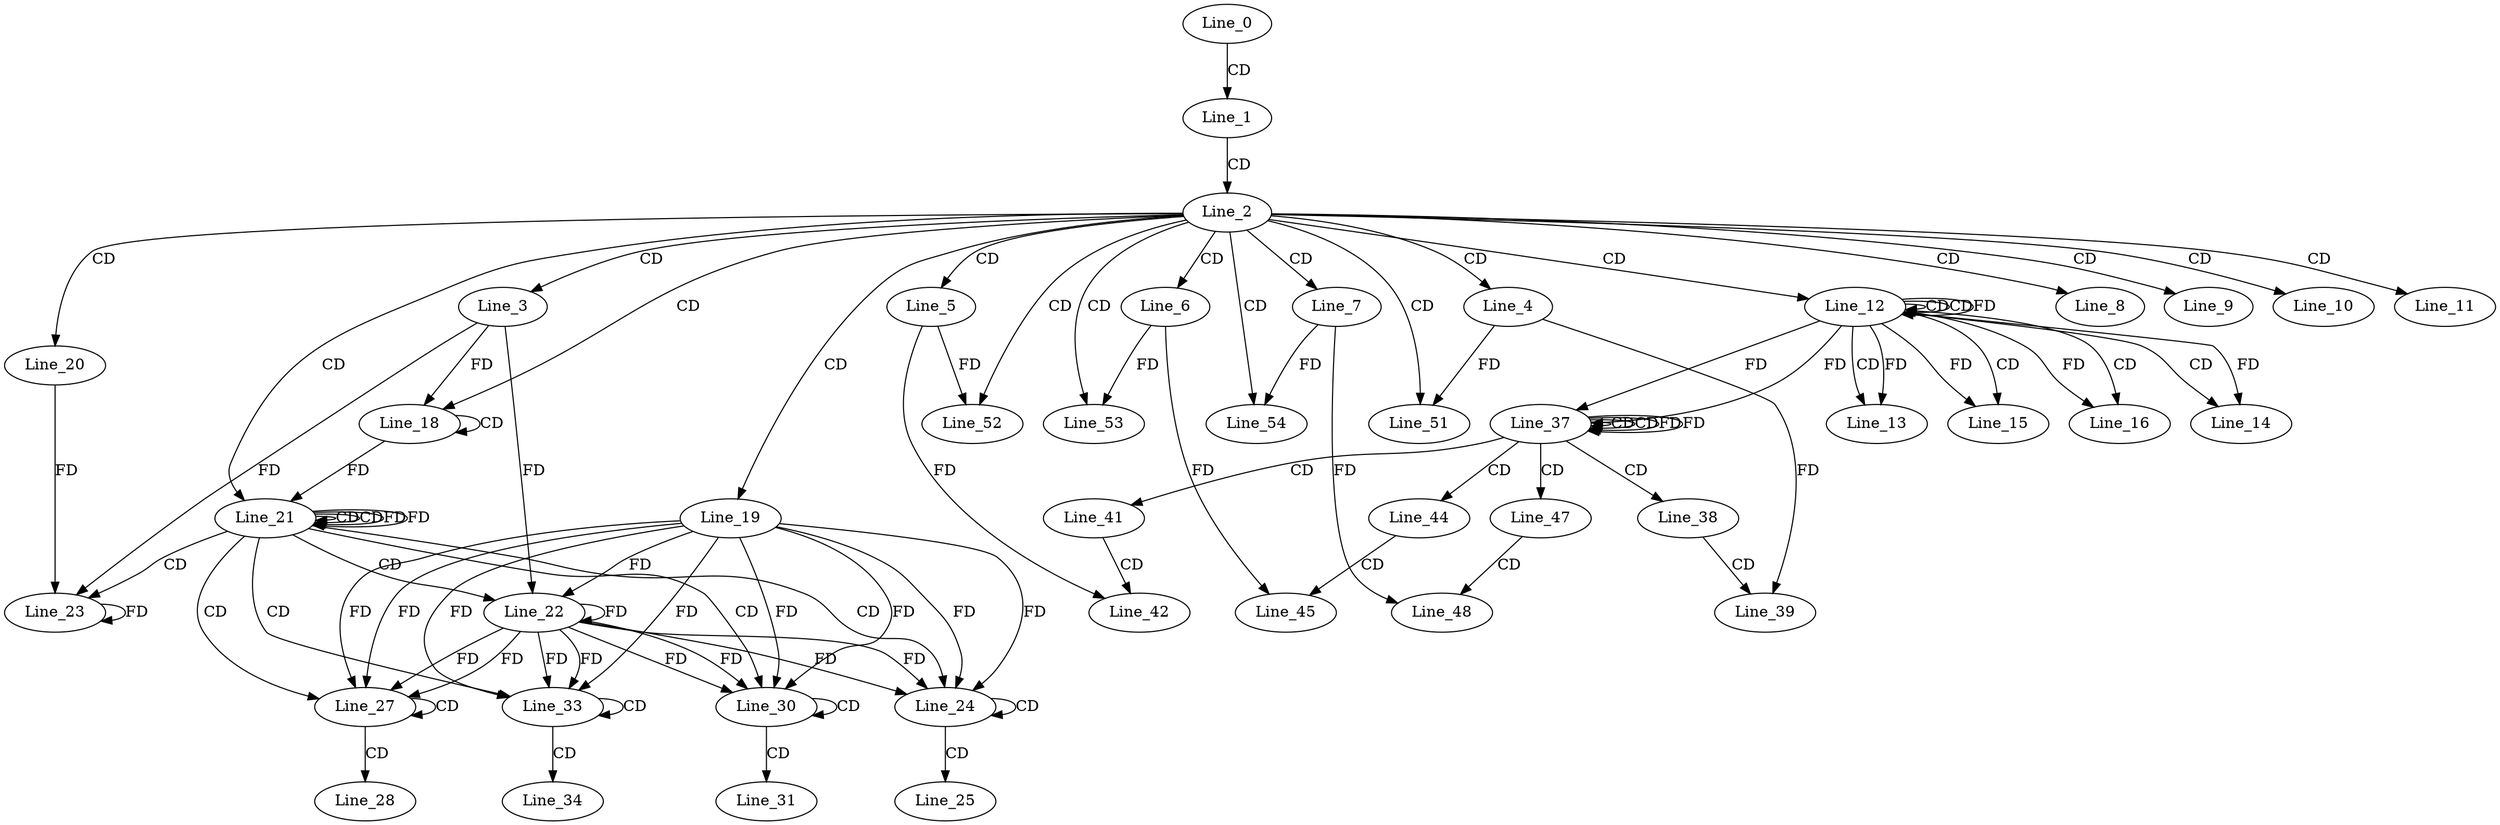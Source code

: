 digraph G {
  Line_0;
  Line_1;
  Line_2;
  Line_3;
  Line_4;
  Line_5;
  Line_6;
  Line_7;
  Line_8;
  Line_9;
  Line_10;
  Line_11;
  Line_12;
  Line_12;
  Line_12;
  Line_13;
  Line_14;
  Line_15;
  Line_16;
  Line_18;
  Line_18;
  Line_19;
  Line_20;
  Line_21;
  Line_21;
  Line_21;
  Line_22;
  Line_22;
  Line_23;
  Line_23;
  Line_24;
  Line_24;
  Line_25;
  Line_27;
  Line_27;
  Line_28;
  Line_30;
  Line_30;
  Line_31;
  Line_33;
  Line_33;
  Line_34;
  Line_37;
  Line_37;
  Line_37;
  Line_38;
  Line_39;
  Line_39;
  Line_41;
  Line_42;
  Line_42;
  Line_44;
  Line_45;
  Line_45;
  Line_47;
  Line_48;
  Line_48;
  Line_51;
  Line_52;
  Line_53;
  Line_54;
  Line_0 -> Line_1 [ label="CD" ];
  Line_1 -> Line_2 [ label="CD" ];
  Line_2 -> Line_3 [ label="CD" ];
  Line_2 -> Line_4 [ label="CD" ];
  Line_2 -> Line_5 [ label="CD" ];
  Line_2 -> Line_6 [ label="CD" ];
  Line_2 -> Line_7 [ label="CD" ];
  Line_2 -> Line_8 [ label="CD" ];
  Line_2 -> Line_9 [ label="CD" ];
  Line_2 -> Line_10 [ label="CD" ];
  Line_2 -> Line_11 [ label="CD" ];
  Line_2 -> Line_12 [ label="CD" ];
  Line_12 -> Line_12 [ label="CD" ];
  Line_12 -> Line_12 [ label="CD" ];
  Line_12 -> Line_12 [ label="FD" ];
  Line_12 -> Line_13 [ label="CD" ];
  Line_12 -> Line_13 [ label="FD" ];
  Line_12 -> Line_14 [ label="CD" ];
  Line_12 -> Line_14 [ label="FD" ];
  Line_12 -> Line_15 [ label="CD" ];
  Line_12 -> Line_15 [ label="FD" ];
  Line_12 -> Line_16 [ label="CD" ];
  Line_12 -> Line_16 [ label="FD" ];
  Line_2 -> Line_18 [ label="CD" ];
  Line_18 -> Line_18 [ label="CD" ];
  Line_3 -> Line_18 [ label="FD" ];
  Line_2 -> Line_19 [ label="CD" ];
  Line_2 -> Line_20 [ label="CD" ];
  Line_2 -> Line_21 [ label="CD" ];
  Line_21 -> Line_21 [ label="CD" ];
  Line_18 -> Line_21 [ label="FD" ];
  Line_21 -> Line_21 [ label="CD" ];
  Line_21 -> Line_21 [ label="FD" ];
  Line_21 -> Line_22 [ label="CD" ];
  Line_22 -> Line_22 [ label="FD" ];
  Line_19 -> Line_22 [ label="FD" ];
  Line_3 -> Line_22 [ label="FD" ];
  Line_21 -> Line_23 [ label="CD" ];
  Line_23 -> Line_23 [ label="FD" ];
  Line_20 -> Line_23 [ label="FD" ];
  Line_3 -> Line_23 [ label="FD" ];
  Line_21 -> Line_24 [ label="CD" ];
  Line_22 -> Line_24 [ label="FD" ];
  Line_19 -> Line_24 [ label="FD" ];
  Line_24 -> Line_24 [ label="CD" ];
  Line_22 -> Line_24 [ label="FD" ];
  Line_19 -> Line_24 [ label="FD" ];
  Line_24 -> Line_25 [ label="CD" ];
  Line_21 -> Line_27 [ label="CD" ];
  Line_22 -> Line_27 [ label="FD" ];
  Line_19 -> Line_27 [ label="FD" ];
  Line_27 -> Line_27 [ label="CD" ];
  Line_22 -> Line_27 [ label="FD" ];
  Line_19 -> Line_27 [ label="FD" ];
  Line_27 -> Line_28 [ label="CD" ];
  Line_21 -> Line_30 [ label="CD" ];
  Line_22 -> Line_30 [ label="FD" ];
  Line_19 -> Line_30 [ label="FD" ];
  Line_30 -> Line_30 [ label="CD" ];
  Line_22 -> Line_30 [ label="FD" ];
  Line_19 -> Line_30 [ label="FD" ];
  Line_30 -> Line_31 [ label="CD" ];
  Line_21 -> Line_33 [ label="CD" ];
  Line_22 -> Line_33 [ label="FD" ];
  Line_19 -> Line_33 [ label="FD" ];
  Line_33 -> Line_33 [ label="CD" ];
  Line_22 -> Line_33 [ label="FD" ];
  Line_19 -> Line_33 [ label="FD" ];
  Line_33 -> Line_34 [ label="CD" ];
  Line_37 -> Line_37 [ label="CD" ];
  Line_12 -> Line_37 [ label="FD" ];
  Line_37 -> Line_37 [ label="CD" ];
  Line_37 -> Line_37 [ label="FD" ];
  Line_12 -> Line_37 [ label="FD" ];
  Line_37 -> Line_38 [ label="CD" ];
  Line_38 -> Line_39 [ label="CD" ];
  Line_4 -> Line_39 [ label="FD" ];
  Line_37 -> Line_41 [ label="CD" ];
  Line_41 -> Line_42 [ label="CD" ];
  Line_5 -> Line_42 [ label="FD" ];
  Line_37 -> Line_44 [ label="CD" ];
  Line_44 -> Line_45 [ label="CD" ];
  Line_6 -> Line_45 [ label="FD" ];
  Line_37 -> Line_47 [ label="CD" ];
  Line_47 -> Line_48 [ label="CD" ];
  Line_7 -> Line_48 [ label="FD" ];
  Line_2 -> Line_51 [ label="CD" ];
  Line_4 -> Line_51 [ label="FD" ];
  Line_2 -> Line_52 [ label="CD" ];
  Line_5 -> Line_52 [ label="FD" ];
  Line_2 -> Line_53 [ label="CD" ];
  Line_6 -> Line_53 [ label="FD" ];
  Line_2 -> Line_54 [ label="CD" ];
  Line_7 -> Line_54 [ label="FD" ];
  Line_21 -> Line_21 [ label="FD" ];
  Line_37 -> Line_37 [ label="FD" ];
}
